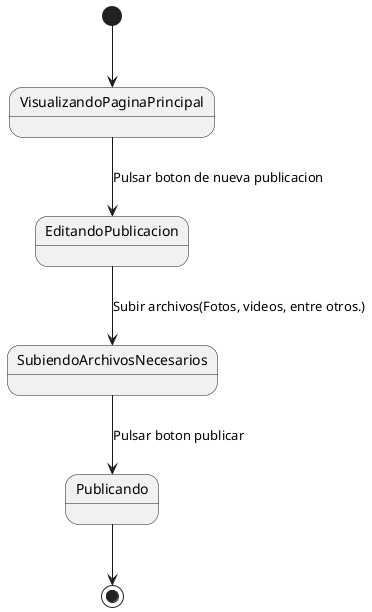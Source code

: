 @startuml Crear publicacion
[*] --> VisualizandoPaginaPrincipal
VisualizandoPaginaPrincipal --> EditandoPublicacion : Pulsar boton de nueva publicacion
EditandoPublicacion --> SubiendoArchivosNecesarios : Subir archivos(Fotos, videos, entre otros.)
SubiendoArchivosNecesarios --> Publicando : Pulsar boton publicar
Publicando --> [*]
@enduml